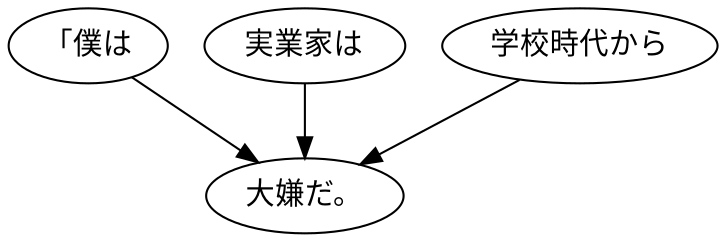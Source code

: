 digraph graph2338 {
	node0 [label="「僕は"];
	node1 [label="実業家は"];
	node2 [label="学校時代から"];
	node3 [label="大嫌だ。"];
	node0 -> node3;
	node1 -> node3;
	node2 -> node3;
}
